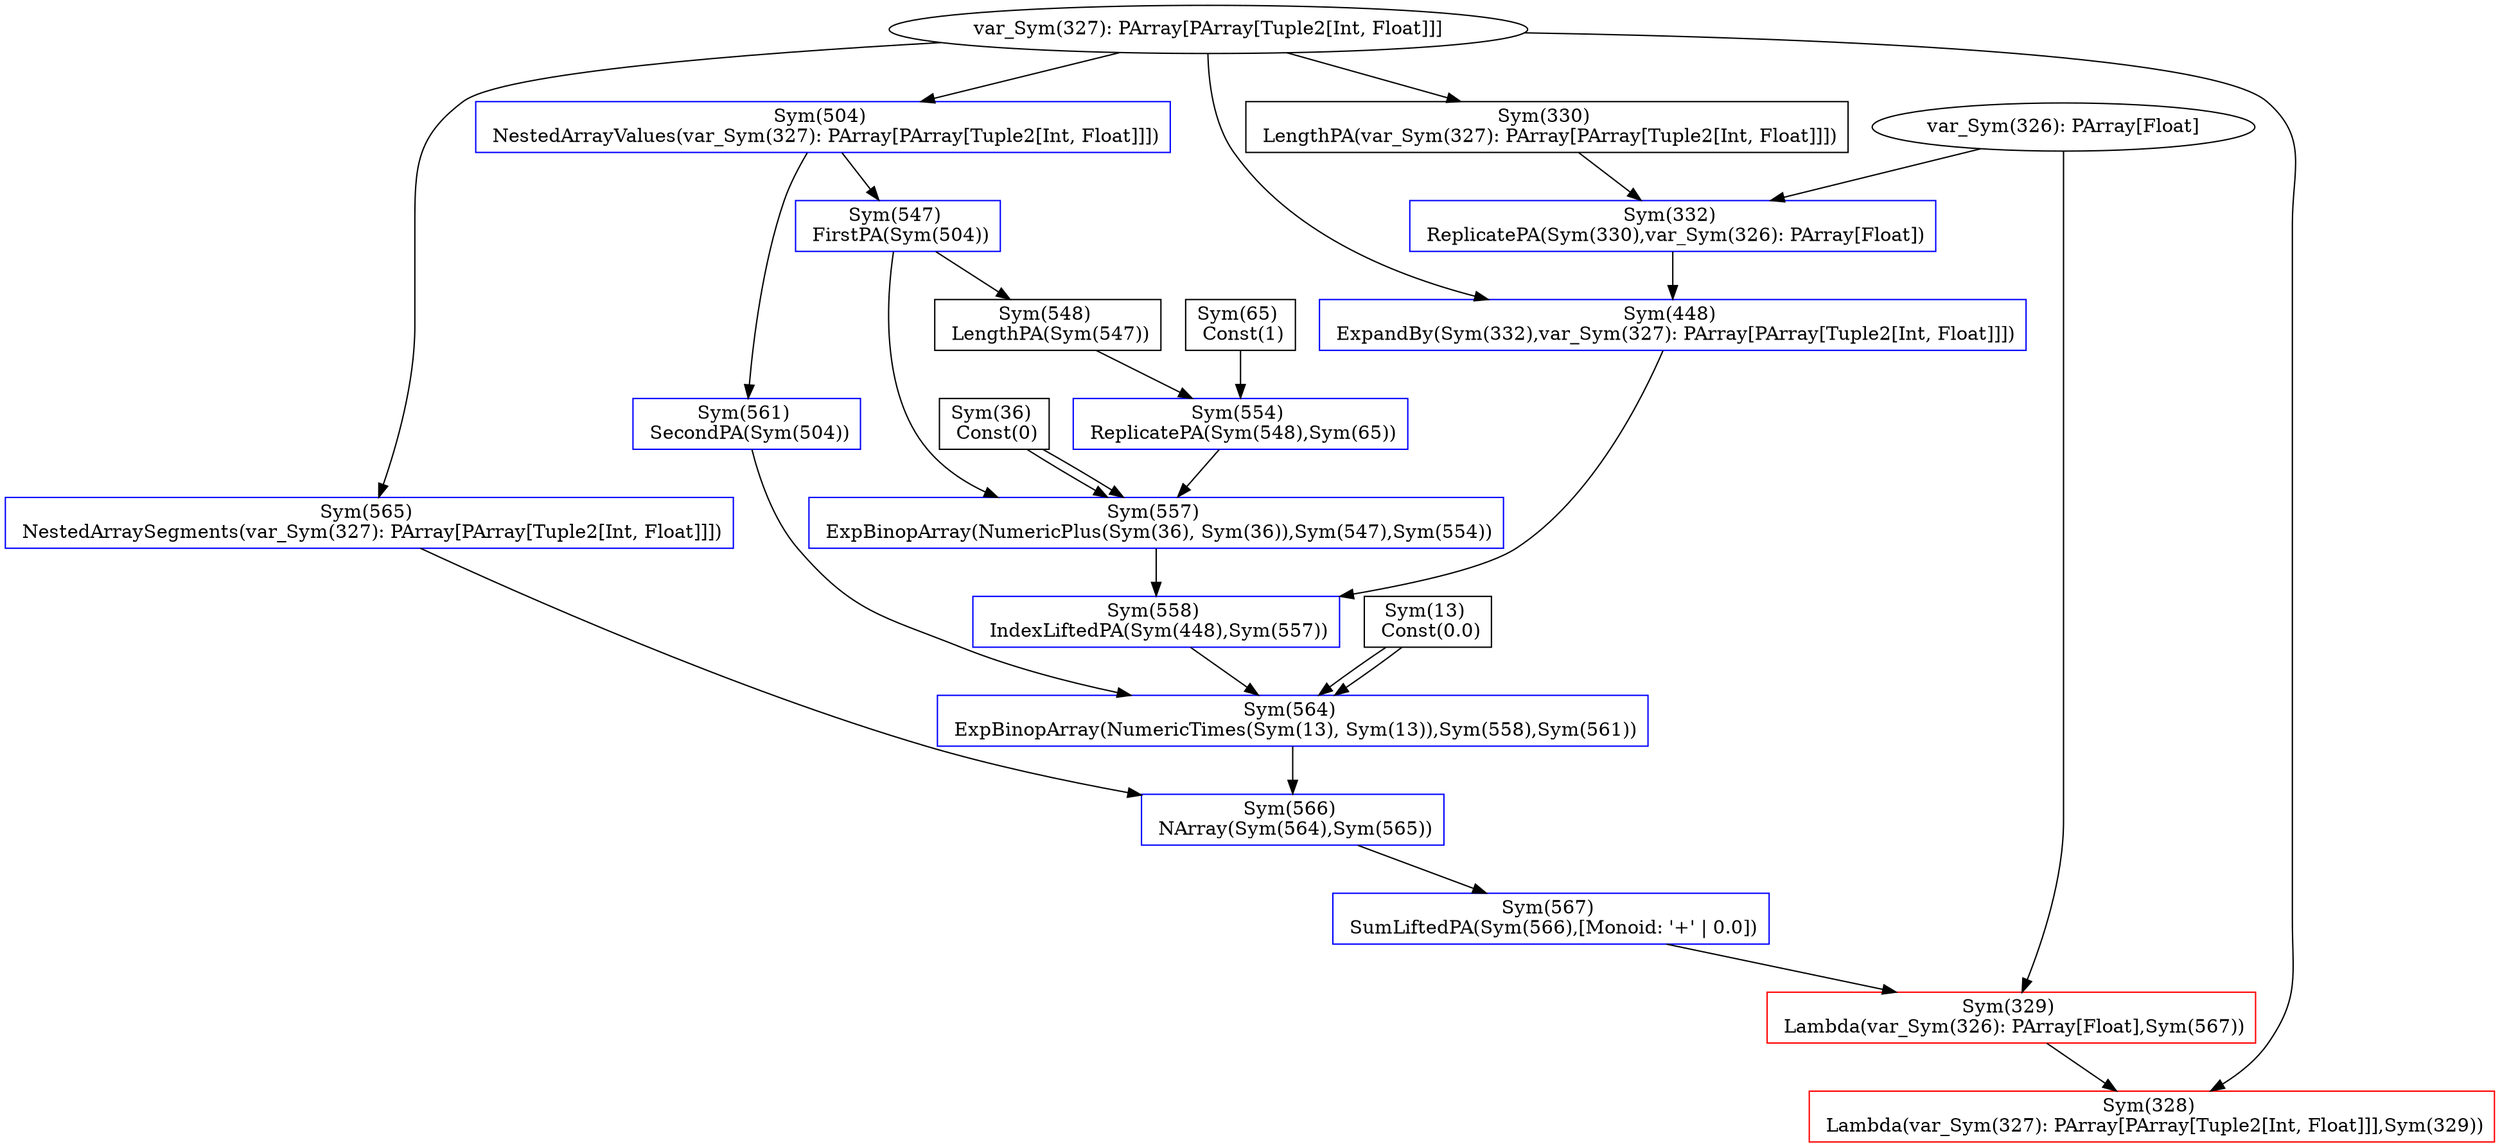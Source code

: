 digraph G {
"Sym(13)" [
label="Sym(13) \n Const(0.0)"
shape=box
]
"Sym(330)" [
label="Sym(330) \n LengthPA(var_Sym(327): PArray[PArray[Tuple2[Int, Float]]])"
shape=box
]
"var_Sym(327): PArray[PArray[Tuple2[Int, Float]]]" -> "Sym(330)"
"Sym(332)" [
label="Sym(332) \n ReplicatePA(Sym(330),var_Sym(326): PArray[Float])"
shape=box
color=blue
]
"Sym(330)" -> "Sym(332)"
"var_Sym(326): PArray[Float]" -> "Sym(332)"
"Sym(448)" [
label="Sym(448) \n ExpandBy(Sym(332),var_Sym(327): PArray[PArray[Tuple2[Int, Float]]])"
shape=box
color=blue
]
"Sym(332)" -> "Sym(448)"
"var_Sym(327): PArray[PArray[Tuple2[Int, Float]]]" -> "Sym(448)"
"Sym(36)" [
label="Sym(36) \n Const(0)"
shape=box
]
"Sym(504)" [
label="Sym(504) \n NestedArrayValues(var_Sym(327): PArray[PArray[Tuple2[Int, Float]]])"
shape=box
color=blue
]
"var_Sym(327): PArray[PArray[Tuple2[Int, Float]]]" -> "Sym(504)"
"Sym(547)" [
label="Sym(547) \n FirstPA(Sym(504))"
shape=box
color=blue
]
"Sym(504)" -> "Sym(547)"
"Sym(548)" [
label="Sym(548) \n LengthPA(Sym(547))"
shape=box
]
"Sym(547)" -> "Sym(548)"
"Sym(65)" [
label="Sym(65) \n Const(1)"
shape=box
]
"Sym(554)" [
label="Sym(554) \n ReplicatePA(Sym(548),Sym(65))"
shape=box
color=blue
]
"Sym(548)" -> "Sym(554)"
"Sym(65)" -> "Sym(554)"
"Sym(557)" [
label="Sym(557) \n ExpBinopArray(NumericPlus(Sym(36), Sym(36)),Sym(547),Sym(554))"
shape=box
color=blue
]
"Sym(36)" -> "Sym(557)"
"Sym(36)" -> "Sym(557)"
"Sym(547)" -> "Sym(557)"
"Sym(554)" -> "Sym(557)"
"Sym(558)" [
label="Sym(558) \n IndexLiftedPA(Sym(448),Sym(557))"
shape=box
color=blue
]
"Sym(448)" -> "Sym(558)"
"Sym(557)" -> "Sym(558)"
"Sym(561)" [
label="Sym(561) \n SecondPA(Sym(504))"
shape=box
color=blue
]
"Sym(504)" -> "Sym(561)"
"Sym(564)" [
label="Sym(564) \n ExpBinopArray(NumericTimes(Sym(13), Sym(13)),Sym(558),Sym(561))"
shape=box
color=blue
]
"Sym(13)" -> "Sym(564)"
"Sym(13)" -> "Sym(564)"
"Sym(558)" -> "Sym(564)"
"Sym(561)" -> "Sym(564)"
"Sym(565)" [
label="Sym(565) \n NestedArraySegments(var_Sym(327): PArray[PArray[Tuple2[Int, Float]]])"
shape=box
color=blue
]
"var_Sym(327): PArray[PArray[Tuple2[Int, Float]]]" -> "Sym(565)"
"Sym(566)" [
label="Sym(566) \n NArray(Sym(564),Sym(565))"
shape=box
color=blue
]
"Sym(564)" -> "Sym(566)"
"Sym(565)" -> "Sym(566)"
"Sym(567)" [
label="Sym(567) \n SumLiftedPA(Sym(566),[Monoid: '+' | 0.0])"
shape=box
color=blue
]
"Sym(566)" -> "Sym(567)"
"Sym(329)" [
label="Sym(329) \n Lambda(var_Sym(326): PArray[Float],Sym(567))"
shape=box
color=red
]
"var_Sym(326): PArray[Float]" -> "Sym(329)"
"Sym(567)" -> "Sym(329)"
"Sym(328)" [
label="Sym(328) \n Lambda(var_Sym(327): PArray[PArray[Tuple2[Int, Float]]],Sym(329))"
shape=box
color=red
]
"var_Sym(327): PArray[PArray[Tuple2[Int, Float]]]" -> "Sym(328)"
"Sym(329)" -> "Sym(328)"
}
